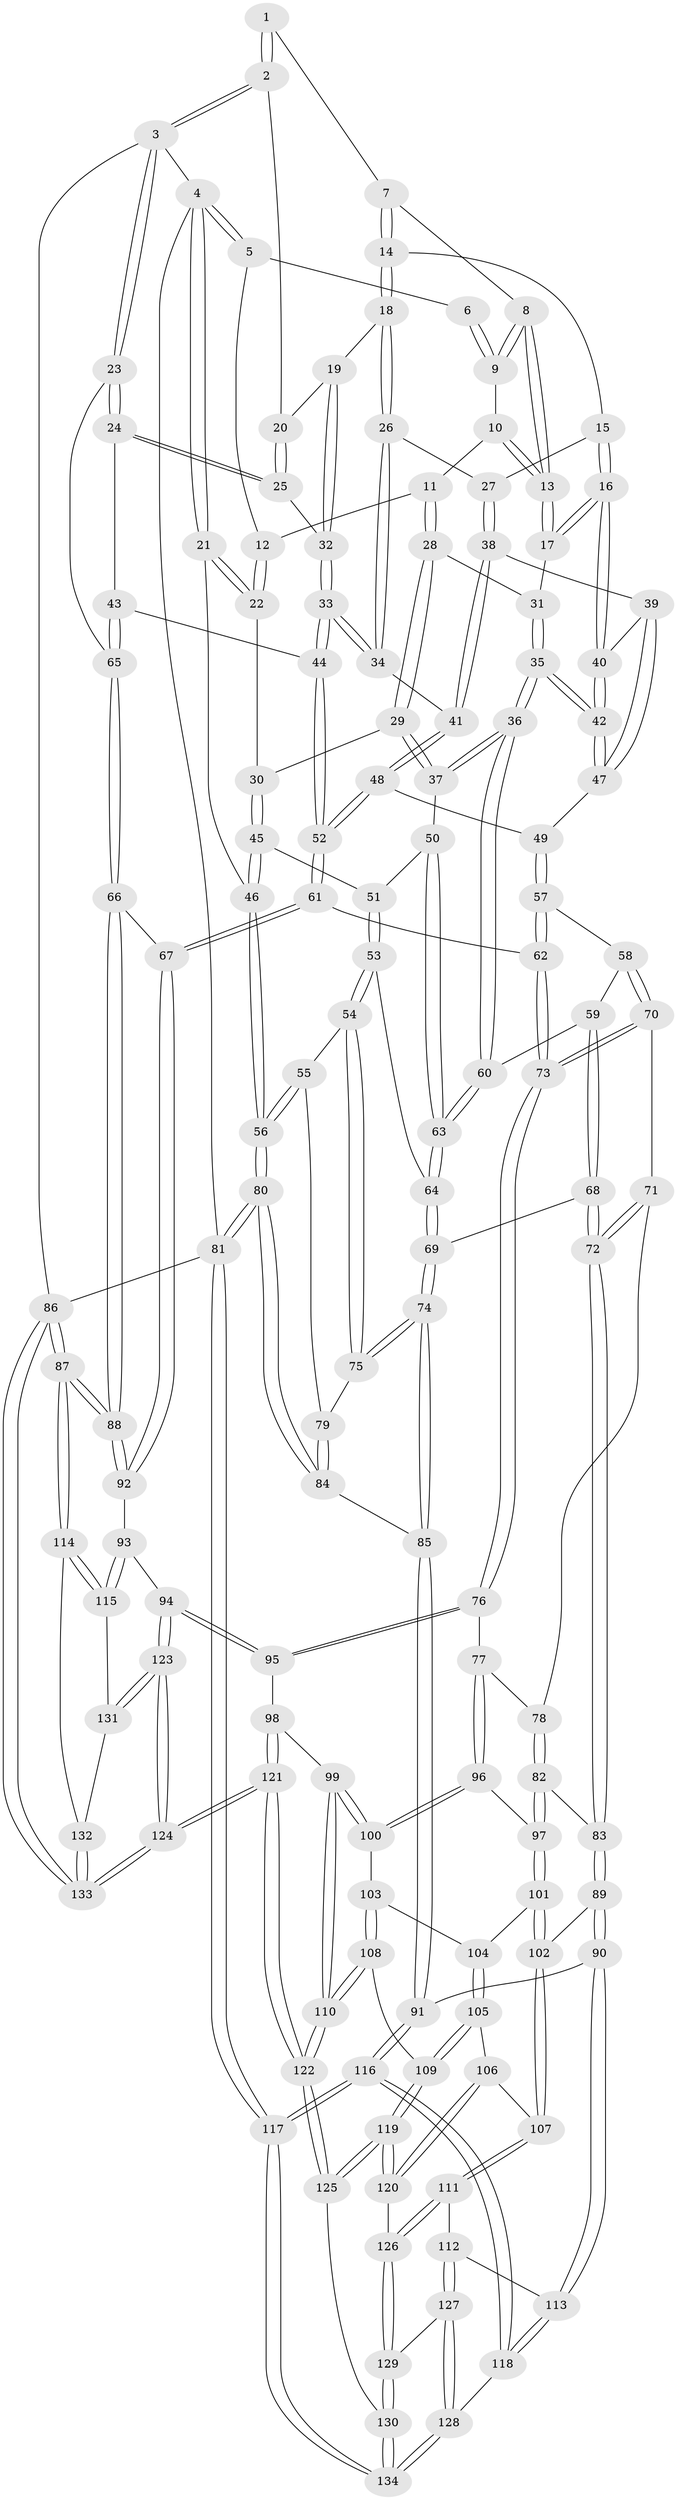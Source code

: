 // coarse degree distribution, {2: 0.05319148936170213, 5: 0.06382978723404255, 4: 0.09574468085106383, 3: 0.7659574468085106, 6: 0.02127659574468085}
// Generated by graph-tools (version 1.1) at 2025/54/03/04/25 22:54:37]
// undirected, 134 vertices, 332 edges
graph export_dot {
  node [color=gray90,style=filled];
  1 [pos="+0.55305085453041+0"];
  2 [pos="+1+0"];
  3 [pos="+1+0"];
  4 [pos="+0+0"];
  5 [pos="+0.32282079013319637+0"];
  6 [pos="+0.37294371080067595+0"];
  7 [pos="+0.5541920870094451+0.059677002107423806"];
  8 [pos="+0.4898826095793982+0.08089293809101737"];
  9 [pos="+0.41460567476382926+0.04055539796465618"];
  10 [pos="+0.3966230378242864+0.06376203913171465"];
  11 [pos="+0.31127057127878166+0.11429193432160885"];
  12 [pos="+0.2650222494673273+0.06659417424316937"];
  13 [pos="+0.4419437924004343+0.14762845109389788"];
  14 [pos="+0.5910154767264945+0.1039745874196411"];
  15 [pos="+0.48856920849208907+0.16720696185749062"];
  16 [pos="+0.43753685262145814+0.18473069377196033"];
  17 [pos="+0.4313665987186462+0.17457863763803294"];
  18 [pos="+0.61041424028475+0.12152672844159446"];
  19 [pos="+0.6250486236697256+0.12209175016599598"];
  20 [pos="+0.8905364340493034+0"];
  21 [pos="+0+0"];
  22 [pos="+0.12096391547572256+0.1130454265673474"];
  23 [pos="+1+0.18766282560310962"];
  24 [pos="+0.8701393712953904+0.2535062076283803"];
  25 [pos="+0.8467444367597661+0.1283694467193117"];
  26 [pos="+0.5853232798505532+0.17625929935830753"];
  27 [pos="+0.5734932372005438+0.18374295267167556"];
  28 [pos="+0.3199120624276202+0.13768016480025946"];
  29 [pos="+0.23650514332540046+0.23847805409736503"];
  30 [pos="+0.14200248796383674+0.17942573854051136"];
  31 [pos="+0.3365331064370769+0.1502777998503599"];
  32 [pos="+0.694919156137599+0.18551799316123338"];
  33 [pos="+0.7061314393877143+0.29854806143128054"];
  34 [pos="+0.6105906845736399+0.26547028062526695"];
  35 [pos="+0.3456954088120497+0.3450491740185229"];
  36 [pos="+0.32907838745478873+0.3690766095132053"];
  37 [pos="+0.26695030472145453+0.33281677459174863"];
  38 [pos="+0.512165721183333+0.23189669167070887"];
  39 [pos="+0.4971841202989211+0.23529831822209937"];
  40 [pos="+0.4461924995393408+0.21278409232945464"];
  41 [pos="+0.5791463416665857+0.28293885786127326"];
  42 [pos="+0.37505495552626145+0.31950634776504355"];
  43 [pos="+0.8379750392333682+0.3279606498161525"];
  44 [pos="+0.7659924735869441+0.38468844727463747"];
  45 [pos="+0.08657073105286088+0.30800999636670146"];
  46 [pos="+0+0.3007513346512276"];
  47 [pos="+0.5038919731040717+0.3084819929051295"];
  48 [pos="+0.5502846300159749+0.3366309579600025"];
  49 [pos="+0.5351804611488503+0.3444511236525222"];
  50 [pos="+0.16639496271364568+0.34877594854482846"];
  51 [pos="+0.10144519886248399+0.322103875935218"];
  52 [pos="+0.7638872302343112+0.3906023725887619"];
  53 [pos="+0.06020783707475167+0.5017310474071197"];
  54 [pos="+0.05147258174788702+0.503393550474713"];
  55 [pos="+0+0.4950410084454071"];
  56 [pos="+0+0.45590542218303054"];
  57 [pos="+0.520767017418386+0.38365027212627517"];
  58 [pos="+0.3752531279904696+0.43328320754648747"];
  59 [pos="+0.35933202369924694+0.4228144972050601"];
  60 [pos="+0.3328525475997263+0.38131033854686497"];
  61 [pos="+0.7431881837123063+0.5261210901015013"];
  62 [pos="+0.6692320331910129+0.5511009971238754"];
  63 [pos="+0.13715672376691893+0.5030050080931787"];
  64 [pos="+0.13309250738224207+0.5091126370360799"];
  65 [pos="+1+0.451215378169748"];
  66 [pos="+1+0.5466752987829046"];
  67 [pos="+0.8085641647535381+0.5747723153600708"];
  68 [pos="+0.22264846970101754+0.5952551346470628"];
  69 [pos="+0.20622176221829083+0.5968577500608985"];
  70 [pos="+0.4023780542746433+0.47978310759492804"];
  71 [pos="+0.38794891092120154+0.5637213661179147"];
  72 [pos="+0.3050453542458841+0.6362828414030907"];
  73 [pos="+0.6235062620793107+0.5831889592820867"];
  74 [pos="+0.15261071761162273+0.6895858630280084"];
  75 [pos="+0.06468523423049607+0.6177168688773541"];
  76 [pos="+0.6184979946238468+0.5915913430475054"];
  77 [pos="+0.5443691820825666+0.6439291541035345"];
  78 [pos="+0.41575813028989245+0.6024122538475603"];
  79 [pos="+0.030397121161906383+0.6407049999752155"];
  80 [pos="+0+0.7201834786027339"];
  81 [pos="+0+1"];
  82 [pos="+0.3905286983064832+0.6928114895121967"];
  83 [pos="+0.33615391853385135+0.6924118508429247"];
  84 [pos="+0.0028353586045896714+0.7038848349710112"];
  85 [pos="+0.13780133838961206+0.7480404460705601"];
  86 [pos="+1+1"];
  87 [pos="+1+0.8269191682299442"];
  88 [pos="+1+0.7606739611613539"];
  89 [pos="+0.30174614641740366+0.7659146442505962"];
  90 [pos="+0.18422784172904433+0.767378638434748"];
  91 [pos="+0.1399412631387749+0.7542702575710463"];
  92 [pos="+0.8303397081387792+0.7082752156228056"];
  93 [pos="+0.8272499364982413+0.7523780835199576"];
  94 [pos="+0.7846160703727734+0.8418356462852745"];
  95 [pos="+0.6498468888501171+0.8088900071508179"];
  96 [pos="+0.5090841228448963+0.6875699733109858"];
  97 [pos="+0.44803134762536756+0.7154263990059959"];
  98 [pos="+0.6294483952471248+0.8222378696653078"];
  99 [pos="+0.6156097928587688+0.82645048033641"];
  100 [pos="+0.543912516975634+0.8036946213278965"];
  101 [pos="+0.43441457901526453+0.7897777059234637"];
  102 [pos="+0.3173066168534683+0.7918098058754687"];
  103 [pos="+0.5263780026341379+0.8135560498052281"];
  104 [pos="+0.4390991588927635+0.8013270189621493"];
  105 [pos="+0.4385359395614085+0.8050498686108214"];
  106 [pos="+0.3806374708121478+0.8648844755809125"];
  107 [pos="+0.32317004743843164+0.8562310742040696"];
  108 [pos="+0.5038774543407586+0.8690759357840442"];
  109 [pos="+0.46342313466687013+0.8766499879443858"];
  110 [pos="+0.5580351600883531+0.919181264388562"];
  111 [pos="+0.3164174368230194+0.867044815806906"];
  112 [pos="+0.2877830264740347+0.8831619372711321"];
  113 [pos="+0.24806515549399724+0.8774566822100083"];
  114 [pos="+1+0.8456808925899532"];
  115 [pos="+1+0.8388657503791711"];
  116 [pos="+0.0712633327442852+0.9135119937423798"];
  117 [pos="+0+1"];
  118 [pos="+0.20535937658051137+0.9057857935838209"];
  119 [pos="+0.43896968237639494+0.9172869376969625"];
  120 [pos="+0.4197883861866639+0.9076279137184207"];
  121 [pos="+0.7045266137199303+1"];
  122 [pos="+0.5457773384156223+1"];
  123 [pos="+0.7974157423295644+0.8883004881633266"];
  124 [pos="+0.7062728808874833+1"];
  125 [pos="+0.5251646865029064+1"];
  126 [pos="+0.34841743307795303+0.9322955442529348"];
  127 [pos="+0.2695875589501597+0.9754952973504615"];
  128 [pos="+0.2656248752737115+0.9824679265045863"];
  129 [pos="+0.3480291760615865+0.939949491876012"];
  130 [pos="+0.505703264864157+1"];
  131 [pos="+0.8370822098617173+0.8913154627485083"];
  132 [pos="+0.9480427993221405+0.9479321622592569"];
  133 [pos="+0.8249360413790069+1"];
  134 [pos="+0.20941416293996246+1"];
  1 -- 2;
  1 -- 2;
  1 -- 7;
  2 -- 3;
  2 -- 3;
  2 -- 20;
  3 -- 4;
  3 -- 23;
  3 -- 23;
  3 -- 86;
  4 -- 5;
  4 -- 5;
  4 -- 21;
  4 -- 21;
  4 -- 81;
  5 -- 6;
  5 -- 12;
  6 -- 9;
  6 -- 9;
  7 -- 8;
  7 -- 14;
  7 -- 14;
  8 -- 9;
  8 -- 9;
  8 -- 13;
  8 -- 13;
  9 -- 10;
  10 -- 11;
  10 -- 13;
  10 -- 13;
  11 -- 12;
  11 -- 28;
  11 -- 28;
  12 -- 22;
  12 -- 22;
  13 -- 17;
  13 -- 17;
  14 -- 15;
  14 -- 18;
  14 -- 18;
  15 -- 16;
  15 -- 16;
  15 -- 27;
  16 -- 17;
  16 -- 17;
  16 -- 40;
  16 -- 40;
  17 -- 31;
  18 -- 19;
  18 -- 26;
  18 -- 26;
  19 -- 20;
  19 -- 32;
  19 -- 32;
  20 -- 25;
  20 -- 25;
  21 -- 22;
  21 -- 22;
  21 -- 46;
  22 -- 30;
  23 -- 24;
  23 -- 24;
  23 -- 65;
  24 -- 25;
  24 -- 25;
  24 -- 43;
  25 -- 32;
  26 -- 27;
  26 -- 34;
  26 -- 34;
  27 -- 38;
  27 -- 38;
  28 -- 29;
  28 -- 29;
  28 -- 31;
  29 -- 30;
  29 -- 37;
  29 -- 37;
  30 -- 45;
  30 -- 45;
  31 -- 35;
  31 -- 35;
  32 -- 33;
  32 -- 33;
  33 -- 34;
  33 -- 34;
  33 -- 44;
  33 -- 44;
  34 -- 41;
  35 -- 36;
  35 -- 36;
  35 -- 42;
  35 -- 42;
  36 -- 37;
  36 -- 37;
  36 -- 60;
  36 -- 60;
  37 -- 50;
  38 -- 39;
  38 -- 41;
  38 -- 41;
  39 -- 40;
  39 -- 47;
  39 -- 47;
  40 -- 42;
  40 -- 42;
  41 -- 48;
  41 -- 48;
  42 -- 47;
  42 -- 47;
  43 -- 44;
  43 -- 65;
  43 -- 65;
  44 -- 52;
  44 -- 52;
  45 -- 46;
  45 -- 46;
  45 -- 51;
  46 -- 56;
  46 -- 56;
  47 -- 49;
  48 -- 49;
  48 -- 52;
  48 -- 52;
  49 -- 57;
  49 -- 57;
  50 -- 51;
  50 -- 63;
  50 -- 63;
  51 -- 53;
  51 -- 53;
  52 -- 61;
  52 -- 61;
  53 -- 54;
  53 -- 54;
  53 -- 64;
  54 -- 55;
  54 -- 75;
  54 -- 75;
  55 -- 56;
  55 -- 56;
  55 -- 79;
  56 -- 80;
  56 -- 80;
  57 -- 58;
  57 -- 62;
  57 -- 62;
  58 -- 59;
  58 -- 70;
  58 -- 70;
  59 -- 60;
  59 -- 68;
  59 -- 68;
  60 -- 63;
  60 -- 63;
  61 -- 62;
  61 -- 67;
  61 -- 67;
  62 -- 73;
  62 -- 73;
  63 -- 64;
  63 -- 64;
  64 -- 69;
  64 -- 69;
  65 -- 66;
  65 -- 66;
  66 -- 67;
  66 -- 88;
  66 -- 88;
  67 -- 92;
  67 -- 92;
  68 -- 69;
  68 -- 72;
  68 -- 72;
  69 -- 74;
  69 -- 74;
  70 -- 71;
  70 -- 73;
  70 -- 73;
  71 -- 72;
  71 -- 72;
  71 -- 78;
  72 -- 83;
  72 -- 83;
  73 -- 76;
  73 -- 76;
  74 -- 75;
  74 -- 75;
  74 -- 85;
  74 -- 85;
  75 -- 79;
  76 -- 77;
  76 -- 95;
  76 -- 95;
  77 -- 78;
  77 -- 96;
  77 -- 96;
  78 -- 82;
  78 -- 82;
  79 -- 84;
  79 -- 84;
  80 -- 81;
  80 -- 81;
  80 -- 84;
  80 -- 84;
  81 -- 117;
  81 -- 117;
  81 -- 86;
  82 -- 83;
  82 -- 97;
  82 -- 97;
  83 -- 89;
  83 -- 89;
  84 -- 85;
  85 -- 91;
  85 -- 91;
  86 -- 87;
  86 -- 87;
  86 -- 133;
  86 -- 133;
  87 -- 88;
  87 -- 88;
  87 -- 114;
  87 -- 114;
  88 -- 92;
  88 -- 92;
  89 -- 90;
  89 -- 90;
  89 -- 102;
  90 -- 91;
  90 -- 113;
  90 -- 113;
  91 -- 116;
  91 -- 116;
  92 -- 93;
  93 -- 94;
  93 -- 115;
  93 -- 115;
  94 -- 95;
  94 -- 95;
  94 -- 123;
  94 -- 123;
  95 -- 98;
  96 -- 97;
  96 -- 100;
  96 -- 100;
  97 -- 101;
  97 -- 101;
  98 -- 99;
  98 -- 121;
  98 -- 121;
  99 -- 100;
  99 -- 100;
  99 -- 110;
  99 -- 110;
  100 -- 103;
  101 -- 102;
  101 -- 102;
  101 -- 104;
  102 -- 107;
  102 -- 107;
  103 -- 104;
  103 -- 108;
  103 -- 108;
  104 -- 105;
  104 -- 105;
  105 -- 106;
  105 -- 109;
  105 -- 109;
  106 -- 107;
  106 -- 120;
  106 -- 120;
  107 -- 111;
  107 -- 111;
  108 -- 109;
  108 -- 110;
  108 -- 110;
  109 -- 119;
  109 -- 119;
  110 -- 122;
  110 -- 122;
  111 -- 112;
  111 -- 126;
  111 -- 126;
  112 -- 113;
  112 -- 127;
  112 -- 127;
  113 -- 118;
  113 -- 118;
  114 -- 115;
  114 -- 115;
  114 -- 132;
  115 -- 131;
  116 -- 117;
  116 -- 117;
  116 -- 118;
  116 -- 118;
  117 -- 134;
  117 -- 134;
  118 -- 128;
  119 -- 120;
  119 -- 120;
  119 -- 125;
  119 -- 125;
  120 -- 126;
  121 -- 122;
  121 -- 122;
  121 -- 124;
  121 -- 124;
  122 -- 125;
  122 -- 125;
  123 -- 124;
  123 -- 124;
  123 -- 131;
  123 -- 131;
  124 -- 133;
  124 -- 133;
  125 -- 130;
  126 -- 129;
  126 -- 129;
  127 -- 128;
  127 -- 128;
  127 -- 129;
  128 -- 134;
  128 -- 134;
  129 -- 130;
  129 -- 130;
  130 -- 134;
  130 -- 134;
  131 -- 132;
  132 -- 133;
  132 -- 133;
}
